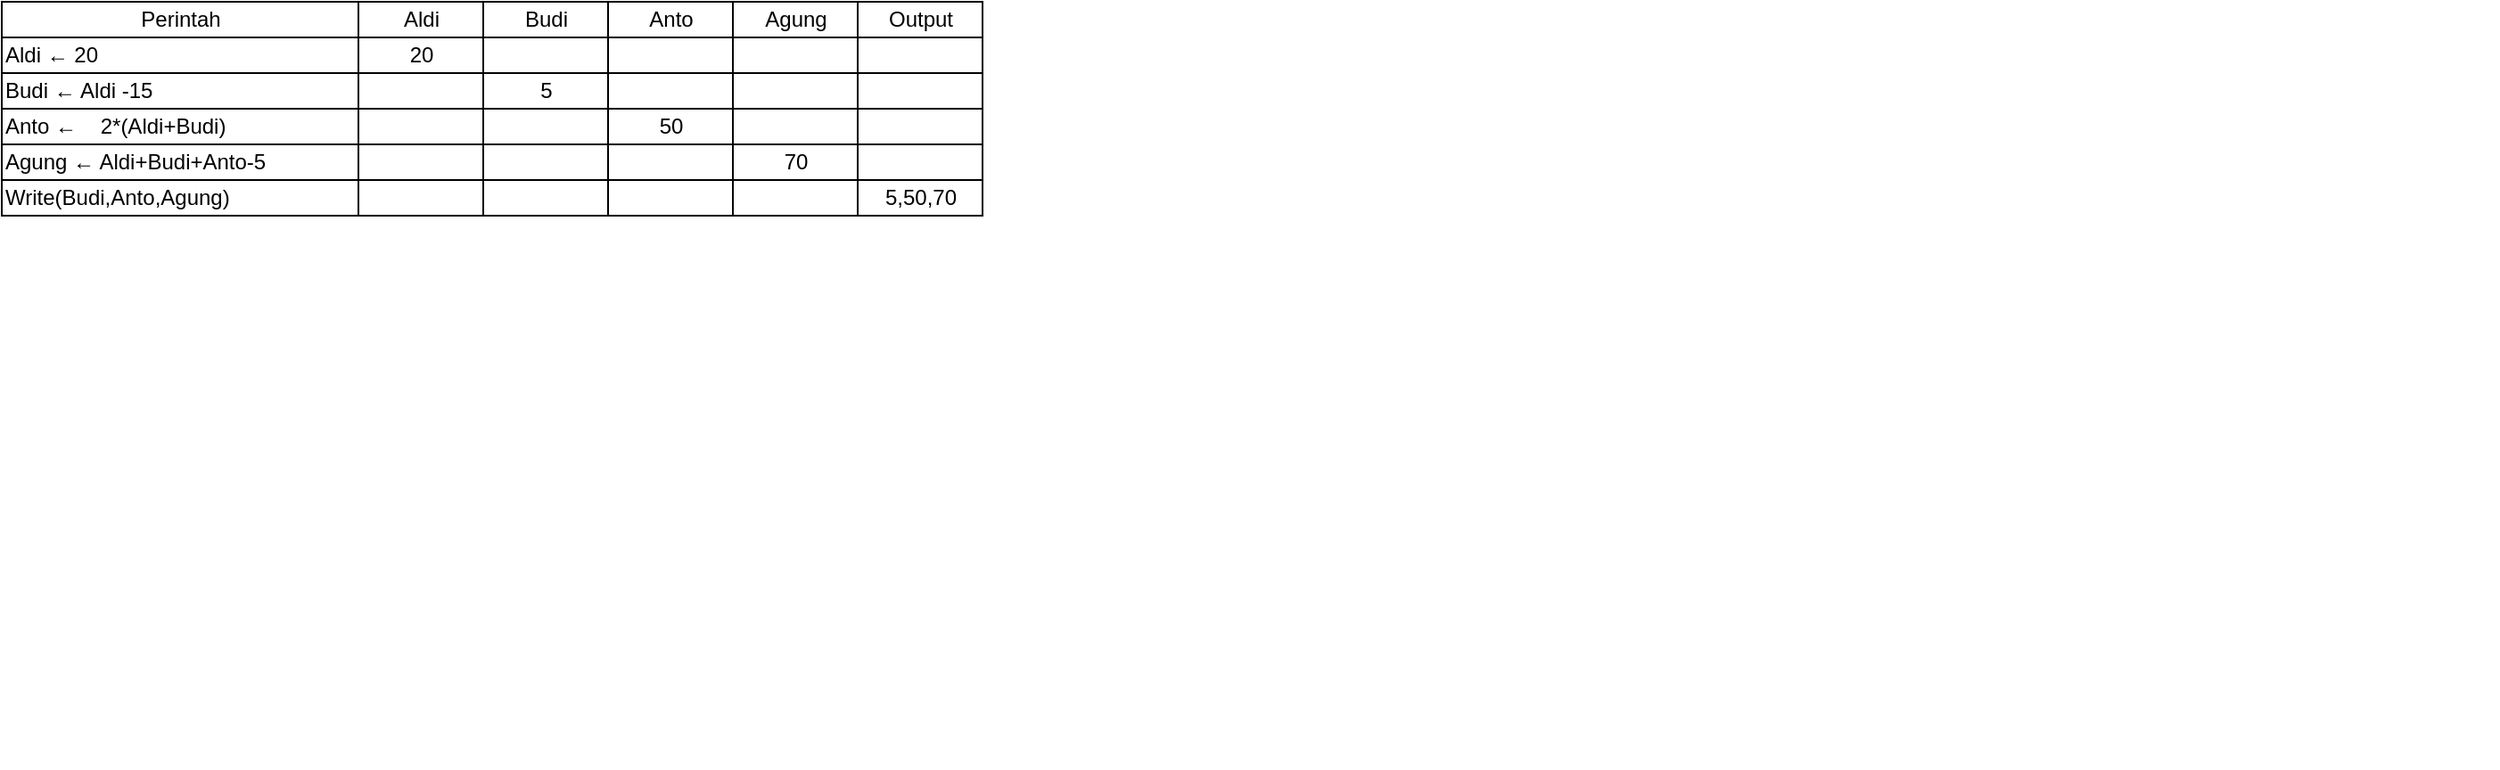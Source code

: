 <mxfile version="24.2.1" type="github">
  <diagram name="Page-1" id="fc2ac565-0d4e-3f0d-88b0-a54af1634ed7">
    <mxGraphModel dx="914" dy="470" grid="1" gridSize="10" guides="1" tooltips="1" connect="0" arrows="1" fold="1" page="1" pageScale="1.5" pageWidth="1169" pageHeight="827" background="none" math="0" shadow="0">
      <root>
        <mxCell id="0" style=";html=1;" />
        <mxCell id="1" style=";html=1;" parent="0" />
        <mxCell id="75" value="Aldi ← 20" style="align=left;strokeColor=#000000;html=1;" parent="1" vertex="1">
          <mxGeometry x="60" y="50" width="200" height="20" as="geometry" />
        </mxCell>
        <mxCell id="80" value="Budi ← Aldi -15" style="align=left;strokeColor=#000000;html=1;" parent="1" vertex="1">
          <mxGeometry x="60" y="70" width="200" height="20" as="geometry" />
        </mxCell>
        <mxCell id="85" value="Anto ←&lt;span style=&quot;white-space: pre;&quot;&gt;&#x9;&lt;/span&gt;2*(Aldi+Budi)" style="align=left;strokeColor=#000000;html=1;" parent="1" vertex="1">
          <mxGeometry x="60" y="90" width="200" height="20" as="geometry" />
        </mxCell>
        <mxCell id="90" value="Agung ← Aldi+Budi+Anto-5" style="align=left;strokeColor=#000000;html=1;" parent="1" vertex="1">
          <mxGeometry x="60" y="110" width="200" height="20" as="geometry" />
        </mxCell>
        <mxCell id="2" value="Perintah" style="strokeWidth=1;fontStyle=0;html=1;" parent="1" vertex="1">
          <mxGeometry x="60" y="30" width="200" height="20" as="geometry" />
        </mxCell>
        <mxCell id="4" value="&lt;div&gt;Aldi&lt;/div&gt;" style="strokeWidth=1;fontStyle=0;html=1;" parent="1" vertex="1">
          <mxGeometry x="260" y="30" width="70" height="20" as="geometry" />
        </mxCell>
        <mxCell id="67c90442a009f359-278" value="20" style="strokeWidth=1;fontStyle=0;html=1;" parent="1" vertex="1">
          <mxGeometry x="260" y="50" width="70" height="20" as="geometry" />
        </mxCell>
        <mxCell id="67c90442a009f359-279" value="" style="strokeWidth=1;fontStyle=0;html=1;" parent="1" vertex="1">
          <mxGeometry x="260" y="90" width="70" height="20" as="geometry" />
        </mxCell>
        <mxCell id="67c90442a009f359-298" value="Write(Budi,Anto,Agung)" style="align=left;strokeColor=#000000;html=1;" parent="1" vertex="1">
          <mxGeometry x="60" y="130" width="200" height="20" as="geometry" />
        </mxCell>
        <mxCell id="edeb_WLXguRkDUCl-4lO-101" value="" style="strokeWidth=1;fontStyle=0;html=1;" vertex="1" parent="1">
          <mxGeometry x="260" y="70" width="70" height="20" as="geometry" />
        </mxCell>
        <mxCell id="edeb_WLXguRkDUCl-4lO-102" value="" style="strokeWidth=1;fontStyle=0;html=1;" vertex="1" parent="1">
          <mxGeometry x="260" y="110" width="70" height="20" as="geometry" />
        </mxCell>
        <mxCell id="edeb_WLXguRkDUCl-4lO-108" value="" style="strokeWidth=1;fontStyle=0;html=1;" vertex="1" parent="1">
          <mxGeometry x="260" y="130" width="70" height="20" as="geometry" />
        </mxCell>
        <mxCell id="edeb_WLXguRkDUCl-4lO-110" value="Budi" style="strokeWidth=1;fontStyle=0;html=1;" vertex="1" parent="1">
          <mxGeometry x="330" y="30" width="70" height="20" as="geometry" />
        </mxCell>
        <mxCell id="edeb_WLXguRkDUCl-4lO-111" value="5" style="strokeWidth=1;fontStyle=0;html=1;" vertex="1" parent="1">
          <mxGeometry x="330" y="70" width="70" height="20" as="geometry" />
        </mxCell>
        <mxCell id="edeb_WLXguRkDUCl-4lO-112" value="" style="strokeWidth=1;fontStyle=0;html=1;" vertex="1" parent="1">
          <mxGeometry x="330" y="50" width="70" height="20" as="geometry" />
        </mxCell>
        <mxCell id="edeb_WLXguRkDUCl-4lO-113" value="" style="strokeWidth=1;fontStyle=0;html=1;" vertex="1" parent="1">
          <mxGeometry x="330" y="90" width="70" height="20" as="geometry" />
        </mxCell>
        <mxCell id="edeb_WLXguRkDUCl-4lO-114" value="Anto" style="strokeWidth=1;fontStyle=0;html=1;" vertex="1" parent="1">
          <mxGeometry x="400" y="30" width="70" height="20" as="geometry" />
        </mxCell>
        <mxCell id="edeb_WLXguRkDUCl-4lO-115" value="" style="strokeWidth=1;fontStyle=0;html=1;" vertex="1" parent="1">
          <mxGeometry x="400" y="70" width="70" height="20" as="geometry" />
        </mxCell>
        <mxCell id="edeb_WLXguRkDUCl-4lO-116" value="" style="strokeWidth=1;fontStyle=0;html=1;" vertex="1" parent="1">
          <mxGeometry x="400" y="50" width="70" height="20" as="geometry" />
        </mxCell>
        <mxCell id="edeb_WLXguRkDUCl-4lO-117" value="50" style="strokeWidth=1;fontStyle=0;html=1;" vertex="1" parent="1">
          <mxGeometry x="400" y="90" width="70" height="20" as="geometry" />
        </mxCell>
        <mxCell id="edeb_WLXguRkDUCl-4lO-118" value="Agung" style="strokeWidth=1;fontStyle=0;html=1;" vertex="1" parent="1">
          <mxGeometry x="470" y="30" width="70" height="20" as="geometry" />
        </mxCell>
        <mxCell id="edeb_WLXguRkDUCl-4lO-119" value="" style="strokeWidth=1;fontStyle=0;html=1;" vertex="1" parent="1">
          <mxGeometry x="470" y="70" width="70" height="20" as="geometry" />
        </mxCell>
        <mxCell id="edeb_WLXguRkDUCl-4lO-120" value="" style="strokeWidth=1;fontStyle=0;html=1;" vertex="1" parent="1">
          <mxGeometry x="470" y="50" width="70" height="20" as="geometry" />
        </mxCell>
        <mxCell id="edeb_WLXguRkDUCl-4lO-121" value="" style="strokeWidth=1;fontStyle=0;html=1;" vertex="1" parent="1">
          <mxGeometry x="470" y="90" width="70" height="20" as="geometry" />
        </mxCell>
        <mxCell id="edeb_WLXguRkDUCl-4lO-122" value="Output" style="strokeWidth=1;fontStyle=0;html=1;" vertex="1" parent="1">
          <mxGeometry x="540" y="30" width="70" height="20" as="geometry" />
        </mxCell>
        <mxCell id="edeb_WLXguRkDUCl-4lO-123" value="" style="strokeWidth=1;fontStyle=0;html=1;" vertex="1" parent="1">
          <mxGeometry x="540" y="70" width="70" height="20" as="geometry" />
        </mxCell>
        <mxCell id="edeb_WLXguRkDUCl-4lO-124" value="" style="strokeWidth=1;fontStyle=0;html=1;" vertex="1" parent="1">
          <mxGeometry x="540" y="50" width="70" height="20" as="geometry" />
        </mxCell>
        <mxCell id="edeb_WLXguRkDUCl-4lO-125" value="" style="strokeWidth=1;fontStyle=0;html=1;" vertex="1" parent="1">
          <mxGeometry x="540" y="90" width="70" height="20" as="geometry" />
        </mxCell>
        <mxCell id="edeb_WLXguRkDUCl-4lO-129" value="" style="strokeWidth=1;fontStyle=0;html=1;" vertex="1" parent="1">
          <mxGeometry x="330" y="110" width="70" height="20" as="geometry" />
        </mxCell>
        <mxCell id="edeb_WLXguRkDUCl-4lO-130" value="" style="strokeWidth=1;fontStyle=0;html=1;" vertex="1" parent="1">
          <mxGeometry x="400" y="110" width="70" height="20" as="geometry" />
        </mxCell>
        <mxCell id="edeb_WLXguRkDUCl-4lO-131" value="70" style="strokeWidth=1;fontStyle=0;html=1;" vertex="1" parent="1">
          <mxGeometry x="470" y="110" width="70" height="20" as="geometry" />
        </mxCell>
        <mxCell id="edeb_WLXguRkDUCl-4lO-132" value="" style="strokeWidth=1;fontStyle=0;html=1;" vertex="1" parent="1">
          <mxGeometry x="540" y="110" width="70" height="20" as="geometry" />
        </mxCell>
        <mxCell id="edeb_WLXguRkDUCl-4lO-133" value="5,50,70" style="strokeWidth=1;fontStyle=0;html=1;" vertex="1" parent="1">
          <mxGeometry x="540" y="130" width="70" height="20" as="geometry" />
        </mxCell>
        <mxCell id="edeb_WLXguRkDUCl-4lO-134" value="" style="strokeWidth=1;fontStyle=0;html=1;" vertex="1" parent="1">
          <mxGeometry x="470" y="130" width="70" height="20" as="geometry" />
        </mxCell>
        <mxCell id="edeb_WLXguRkDUCl-4lO-135" value="" style="strokeWidth=1;fontStyle=0;html=1;" vertex="1" parent="1">
          <mxGeometry x="330" y="130" width="70" height="20" as="geometry" />
        </mxCell>
        <mxCell id="edeb_WLXguRkDUCl-4lO-136" value="" style="strokeWidth=1;fontStyle=0;html=1;" vertex="1" parent="1">
          <mxGeometry x="400" y="130" width="70" height="20" as="geometry" />
        </mxCell>
        <mxCell id="edeb_WLXguRkDUCl-4lO-137" value="" style="text;whiteSpace=wrap;html=1;" vertex="1" parent="1">
          <mxGeometry x="1400" y="410" width="60" height="50" as="geometry" />
        </mxCell>
      </root>
    </mxGraphModel>
  </diagram>
</mxfile>
